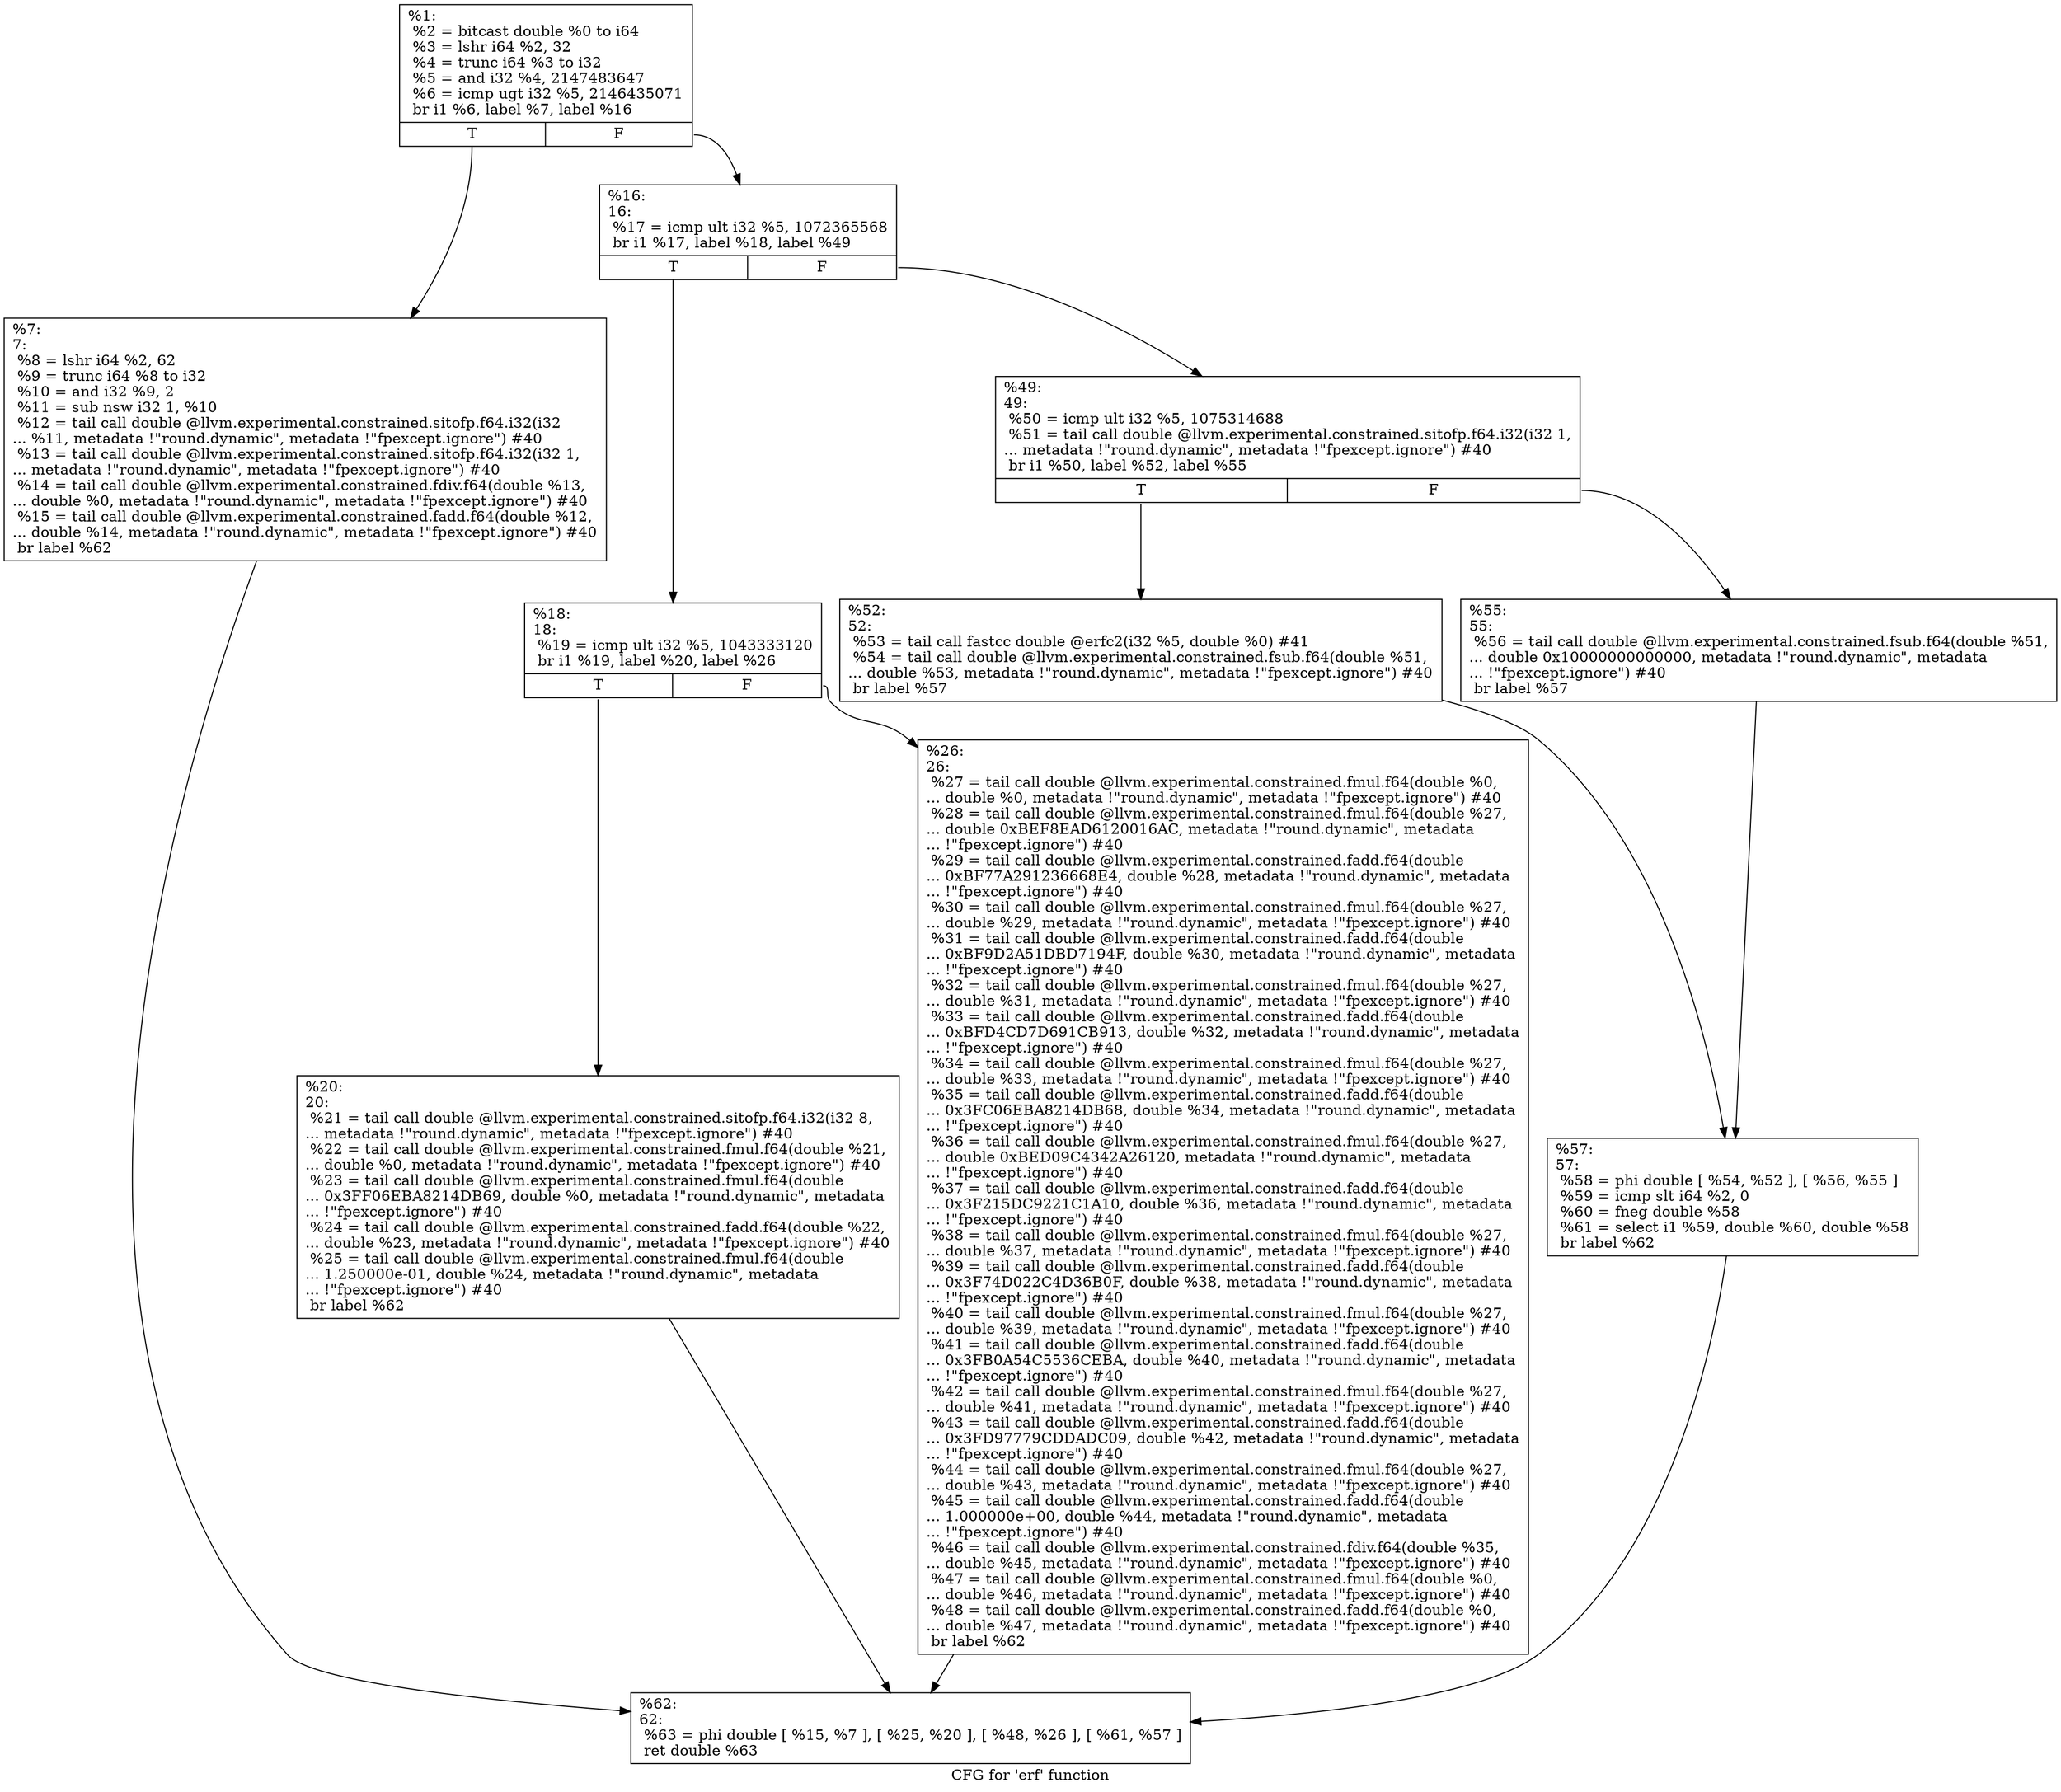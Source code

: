 digraph "CFG for 'erf' function" {
	label="CFG for 'erf' function";

	Node0x1ae6e60 [shape=record,label="{%1:\l  %2 = bitcast double %0 to i64\l  %3 = lshr i64 %2, 32\l  %4 = trunc i64 %3 to i32\l  %5 = and i32 %4, 2147483647\l  %6 = icmp ugt i32 %5, 2146435071\l  br i1 %6, label %7, label %16\l|{<s0>T|<s1>F}}"];
	Node0x1ae6e60:s0 -> Node0x1ae7500;
	Node0x1ae6e60:s1 -> Node0x1ae7550;
	Node0x1ae7500 [shape=record,label="{%7:\l7:                                                \l  %8 = lshr i64 %2, 62\l  %9 = trunc i64 %8 to i32\l  %10 = and i32 %9, 2\l  %11 = sub nsw i32 1, %10\l  %12 = tail call double @llvm.experimental.constrained.sitofp.f64.i32(i32\l... %11, metadata !\"round.dynamic\", metadata !\"fpexcept.ignore\") #40\l  %13 = tail call double @llvm.experimental.constrained.sitofp.f64.i32(i32 1,\l... metadata !\"round.dynamic\", metadata !\"fpexcept.ignore\") #40\l  %14 = tail call double @llvm.experimental.constrained.fdiv.f64(double %13,\l... double %0, metadata !\"round.dynamic\", metadata !\"fpexcept.ignore\") #40\l  %15 = tail call double @llvm.experimental.constrained.fadd.f64(double %12,\l... double %14, metadata !\"round.dynamic\", metadata !\"fpexcept.ignore\") #40\l  br label %62\l}"];
	Node0x1ae7500 -> Node0x1ae77d0;
	Node0x1ae7550 [shape=record,label="{%16:\l16:                                               \l  %17 = icmp ult i32 %5, 1072365568\l  br i1 %17, label %18, label %49\l|{<s0>T|<s1>F}}"];
	Node0x1ae7550:s0 -> Node0x1ae75a0;
	Node0x1ae7550:s1 -> Node0x1ae7690;
	Node0x1ae75a0 [shape=record,label="{%18:\l18:                                               \l  %19 = icmp ult i32 %5, 1043333120\l  br i1 %19, label %20, label %26\l|{<s0>T|<s1>F}}"];
	Node0x1ae75a0:s0 -> Node0x1ae75f0;
	Node0x1ae75a0:s1 -> Node0x1ae7640;
	Node0x1ae75f0 [shape=record,label="{%20:\l20:                                               \l  %21 = tail call double @llvm.experimental.constrained.sitofp.f64.i32(i32 8,\l... metadata !\"round.dynamic\", metadata !\"fpexcept.ignore\") #40\l  %22 = tail call double @llvm.experimental.constrained.fmul.f64(double %21,\l... double %0, metadata !\"round.dynamic\", metadata !\"fpexcept.ignore\") #40\l  %23 = tail call double @llvm.experimental.constrained.fmul.f64(double\l... 0x3FF06EBA8214DB69, double %0, metadata !\"round.dynamic\", metadata\l... !\"fpexcept.ignore\") #40\l  %24 = tail call double @llvm.experimental.constrained.fadd.f64(double %22,\l... double %23, metadata !\"round.dynamic\", metadata !\"fpexcept.ignore\") #40\l  %25 = tail call double @llvm.experimental.constrained.fmul.f64(double\l... 1.250000e-01, double %24, metadata !\"round.dynamic\", metadata\l... !\"fpexcept.ignore\") #40\l  br label %62\l}"];
	Node0x1ae75f0 -> Node0x1ae77d0;
	Node0x1ae7640 [shape=record,label="{%26:\l26:                                               \l  %27 = tail call double @llvm.experimental.constrained.fmul.f64(double %0,\l... double %0, metadata !\"round.dynamic\", metadata !\"fpexcept.ignore\") #40\l  %28 = tail call double @llvm.experimental.constrained.fmul.f64(double %27,\l... double 0xBEF8EAD6120016AC, metadata !\"round.dynamic\", metadata\l... !\"fpexcept.ignore\") #40\l  %29 = tail call double @llvm.experimental.constrained.fadd.f64(double\l... 0xBF77A291236668E4, double %28, metadata !\"round.dynamic\", metadata\l... !\"fpexcept.ignore\") #40\l  %30 = tail call double @llvm.experimental.constrained.fmul.f64(double %27,\l... double %29, metadata !\"round.dynamic\", metadata !\"fpexcept.ignore\") #40\l  %31 = tail call double @llvm.experimental.constrained.fadd.f64(double\l... 0xBF9D2A51DBD7194F, double %30, metadata !\"round.dynamic\", metadata\l... !\"fpexcept.ignore\") #40\l  %32 = tail call double @llvm.experimental.constrained.fmul.f64(double %27,\l... double %31, metadata !\"round.dynamic\", metadata !\"fpexcept.ignore\") #40\l  %33 = tail call double @llvm.experimental.constrained.fadd.f64(double\l... 0xBFD4CD7D691CB913, double %32, metadata !\"round.dynamic\", metadata\l... !\"fpexcept.ignore\") #40\l  %34 = tail call double @llvm.experimental.constrained.fmul.f64(double %27,\l... double %33, metadata !\"round.dynamic\", metadata !\"fpexcept.ignore\") #40\l  %35 = tail call double @llvm.experimental.constrained.fadd.f64(double\l... 0x3FC06EBA8214DB68, double %34, metadata !\"round.dynamic\", metadata\l... !\"fpexcept.ignore\") #40\l  %36 = tail call double @llvm.experimental.constrained.fmul.f64(double %27,\l... double 0xBED09C4342A26120, metadata !\"round.dynamic\", metadata\l... !\"fpexcept.ignore\") #40\l  %37 = tail call double @llvm.experimental.constrained.fadd.f64(double\l... 0x3F215DC9221C1A10, double %36, metadata !\"round.dynamic\", metadata\l... !\"fpexcept.ignore\") #40\l  %38 = tail call double @llvm.experimental.constrained.fmul.f64(double %27,\l... double %37, metadata !\"round.dynamic\", metadata !\"fpexcept.ignore\") #40\l  %39 = tail call double @llvm.experimental.constrained.fadd.f64(double\l... 0x3F74D022C4D36B0F, double %38, metadata !\"round.dynamic\", metadata\l... !\"fpexcept.ignore\") #40\l  %40 = tail call double @llvm.experimental.constrained.fmul.f64(double %27,\l... double %39, metadata !\"round.dynamic\", metadata !\"fpexcept.ignore\") #40\l  %41 = tail call double @llvm.experimental.constrained.fadd.f64(double\l... 0x3FB0A54C5536CEBA, double %40, metadata !\"round.dynamic\", metadata\l... !\"fpexcept.ignore\") #40\l  %42 = tail call double @llvm.experimental.constrained.fmul.f64(double %27,\l... double %41, metadata !\"round.dynamic\", metadata !\"fpexcept.ignore\") #40\l  %43 = tail call double @llvm.experimental.constrained.fadd.f64(double\l... 0x3FD97779CDDADC09, double %42, metadata !\"round.dynamic\", metadata\l... !\"fpexcept.ignore\") #40\l  %44 = tail call double @llvm.experimental.constrained.fmul.f64(double %27,\l... double %43, metadata !\"round.dynamic\", metadata !\"fpexcept.ignore\") #40\l  %45 = tail call double @llvm.experimental.constrained.fadd.f64(double\l... 1.000000e+00, double %44, metadata !\"round.dynamic\", metadata\l... !\"fpexcept.ignore\") #40\l  %46 = tail call double @llvm.experimental.constrained.fdiv.f64(double %35,\l... double %45, metadata !\"round.dynamic\", metadata !\"fpexcept.ignore\") #40\l  %47 = tail call double @llvm.experimental.constrained.fmul.f64(double %0,\l... double %46, metadata !\"round.dynamic\", metadata !\"fpexcept.ignore\") #40\l  %48 = tail call double @llvm.experimental.constrained.fadd.f64(double %0,\l... double %47, metadata !\"round.dynamic\", metadata !\"fpexcept.ignore\") #40\l  br label %62\l}"];
	Node0x1ae7640 -> Node0x1ae77d0;
	Node0x1ae7690 [shape=record,label="{%49:\l49:                                               \l  %50 = icmp ult i32 %5, 1075314688\l  %51 = tail call double @llvm.experimental.constrained.sitofp.f64.i32(i32 1,\l... metadata !\"round.dynamic\", metadata !\"fpexcept.ignore\") #40\l  br i1 %50, label %52, label %55\l|{<s0>T|<s1>F}}"];
	Node0x1ae7690:s0 -> Node0x1ae76e0;
	Node0x1ae7690:s1 -> Node0x1ae7730;
	Node0x1ae76e0 [shape=record,label="{%52:\l52:                                               \l  %53 = tail call fastcc double @erfc2(i32 %5, double %0) #41\l  %54 = tail call double @llvm.experimental.constrained.fsub.f64(double %51,\l... double %53, metadata !\"round.dynamic\", metadata !\"fpexcept.ignore\") #40\l  br label %57\l}"];
	Node0x1ae76e0 -> Node0x1ae7780;
	Node0x1ae7730 [shape=record,label="{%55:\l55:                                               \l  %56 = tail call double @llvm.experimental.constrained.fsub.f64(double %51,\l... double 0x10000000000000, metadata !\"round.dynamic\", metadata\l... !\"fpexcept.ignore\") #40\l  br label %57\l}"];
	Node0x1ae7730 -> Node0x1ae7780;
	Node0x1ae7780 [shape=record,label="{%57:\l57:                                               \l  %58 = phi double [ %54, %52 ], [ %56, %55 ]\l  %59 = icmp slt i64 %2, 0\l  %60 = fneg double %58\l  %61 = select i1 %59, double %60, double %58\l  br label %62\l}"];
	Node0x1ae7780 -> Node0x1ae77d0;
	Node0x1ae77d0 [shape=record,label="{%62:\l62:                                               \l  %63 = phi double [ %15, %7 ], [ %25, %20 ], [ %48, %26 ], [ %61, %57 ]\l  ret double %63\l}"];
}
